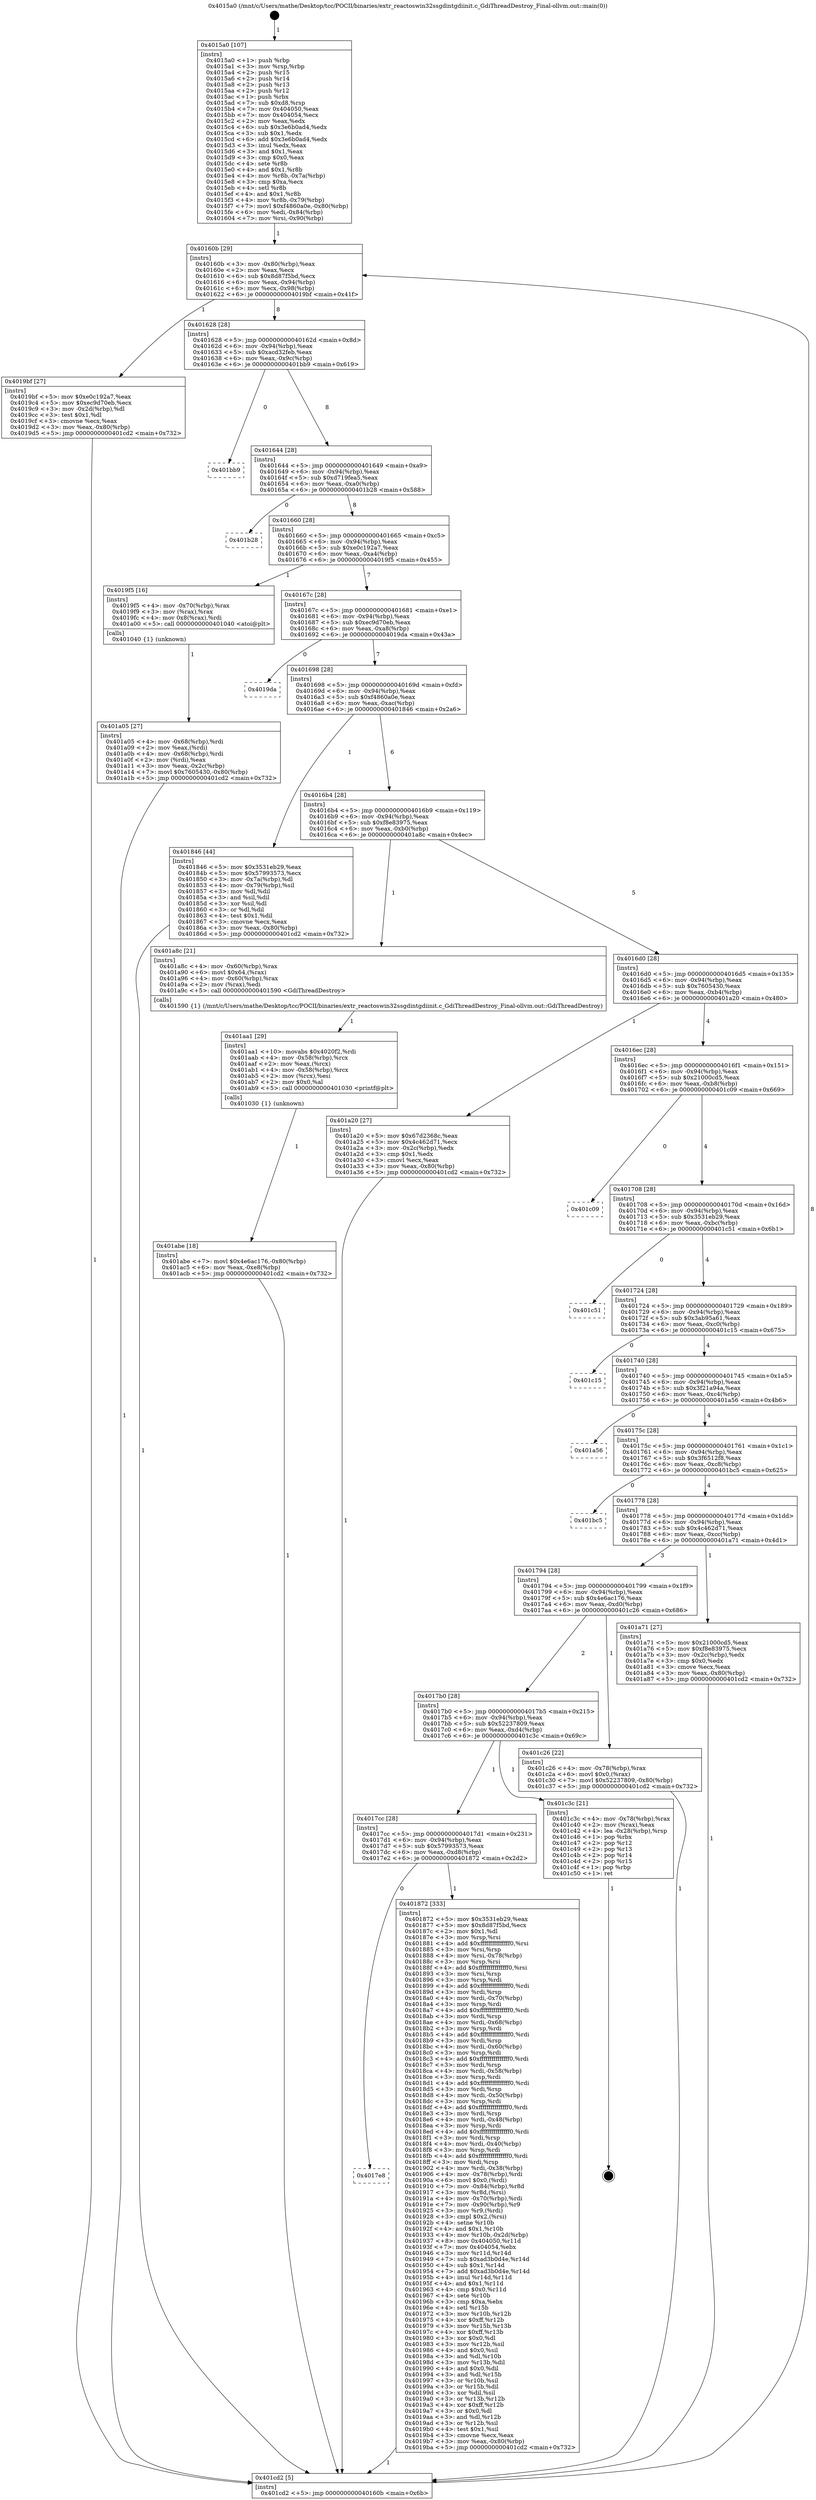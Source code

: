 digraph "0x4015a0" {
  label = "0x4015a0 (/mnt/c/Users/mathe/Desktop/tcc/POCII/binaries/extr_reactoswin32ssgdintgdiinit.c_GdiThreadDestroy_Final-ollvm.out::main(0))"
  labelloc = "t"
  node[shape=record]

  Entry [label="",width=0.3,height=0.3,shape=circle,fillcolor=black,style=filled]
  "0x40160b" [label="{
     0x40160b [29]\l
     | [instrs]\l
     &nbsp;&nbsp;0x40160b \<+3\>: mov -0x80(%rbp),%eax\l
     &nbsp;&nbsp;0x40160e \<+2\>: mov %eax,%ecx\l
     &nbsp;&nbsp;0x401610 \<+6\>: sub $0x8d87f5bd,%ecx\l
     &nbsp;&nbsp;0x401616 \<+6\>: mov %eax,-0x94(%rbp)\l
     &nbsp;&nbsp;0x40161c \<+6\>: mov %ecx,-0x98(%rbp)\l
     &nbsp;&nbsp;0x401622 \<+6\>: je 00000000004019bf \<main+0x41f\>\l
  }"]
  "0x4019bf" [label="{
     0x4019bf [27]\l
     | [instrs]\l
     &nbsp;&nbsp;0x4019bf \<+5\>: mov $0xe0c192a7,%eax\l
     &nbsp;&nbsp;0x4019c4 \<+5\>: mov $0xec9d70eb,%ecx\l
     &nbsp;&nbsp;0x4019c9 \<+3\>: mov -0x2d(%rbp),%dl\l
     &nbsp;&nbsp;0x4019cc \<+3\>: test $0x1,%dl\l
     &nbsp;&nbsp;0x4019cf \<+3\>: cmovne %ecx,%eax\l
     &nbsp;&nbsp;0x4019d2 \<+3\>: mov %eax,-0x80(%rbp)\l
     &nbsp;&nbsp;0x4019d5 \<+5\>: jmp 0000000000401cd2 \<main+0x732\>\l
  }"]
  "0x401628" [label="{
     0x401628 [28]\l
     | [instrs]\l
     &nbsp;&nbsp;0x401628 \<+5\>: jmp 000000000040162d \<main+0x8d\>\l
     &nbsp;&nbsp;0x40162d \<+6\>: mov -0x94(%rbp),%eax\l
     &nbsp;&nbsp;0x401633 \<+5\>: sub $0xacd32feb,%eax\l
     &nbsp;&nbsp;0x401638 \<+6\>: mov %eax,-0x9c(%rbp)\l
     &nbsp;&nbsp;0x40163e \<+6\>: je 0000000000401bb9 \<main+0x619\>\l
  }"]
  Exit [label="",width=0.3,height=0.3,shape=circle,fillcolor=black,style=filled,peripheries=2]
  "0x401bb9" [label="{
     0x401bb9\l
  }", style=dashed]
  "0x401644" [label="{
     0x401644 [28]\l
     | [instrs]\l
     &nbsp;&nbsp;0x401644 \<+5\>: jmp 0000000000401649 \<main+0xa9\>\l
     &nbsp;&nbsp;0x401649 \<+6\>: mov -0x94(%rbp),%eax\l
     &nbsp;&nbsp;0x40164f \<+5\>: sub $0xd719fea5,%eax\l
     &nbsp;&nbsp;0x401654 \<+6\>: mov %eax,-0xa0(%rbp)\l
     &nbsp;&nbsp;0x40165a \<+6\>: je 0000000000401b28 \<main+0x588\>\l
  }"]
  "0x401abe" [label="{
     0x401abe [18]\l
     | [instrs]\l
     &nbsp;&nbsp;0x401abe \<+7\>: movl $0x4e6ac176,-0x80(%rbp)\l
     &nbsp;&nbsp;0x401ac5 \<+6\>: mov %eax,-0xe8(%rbp)\l
     &nbsp;&nbsp;0x401acb \<+5\>: jmp 0000000000401cd2 \<main+0x732\>\l
  }"]
  "0x401b28" [label="{
     0x401b28\l
  }", style=dashed]
  "0x401660" [label="{
     0x401660 [28]\l
     | [instrs]\l
     &nbsp;&nbsp;0x401660 \<+5\>: jmp 0000000000401665 \<main+0xc5\>\l
     &nbsp;&nbsp;0x401665 \<+6\>: mov -0x94(%rbp),%eax\l
     &nbsp;&nbsp;0x40166b \<+5\>: sub $0xe0c192a7,%eax\l
     &nbsp;&nbsp;0x401670 \<+6\>: mov %eax,-0xa4(%rbp)\l
     &nbsp;&nbsp;0x401676 \<+6\>: je 00000000004019f5 \<main+0x455\>\l
  }"]
  "0x401aa1" [label="{
     0x401aa1 [29]\l
     | [instrs]\l
     &nbsp;&nbsp;0x401aa1 \<+10\>: movabs $0x4020f2,%rdi\l
     &nbsp;&nbsp;0x401aab \<+4\>: mov -0x58(%rbp),%rcx\l
     &nbsp;&nbsp;0x401aaf \<+2\>: mov %eax,(%rcx)\l
     &nbsp;&nbsp;0x401ab1 \<+4\>: mov -0x58(%rbp),%rcx\l
     &nbsp;&nbsp;0x401ab5 \<+2\>: mov (%rcx),%esi\l
     &nbsp;&nbsp;0x401ab7 \<+2\>: mov $0x0,%al\l
     &nbsp;&nbsp;0x401ab9 \<+5\>: call 0000000000401030 \<printf@plt\>\l
     | [calls]\l
     &nbsp;&nbsp;0x401030 \{1\} (unknown)\l
  }"]
  "0x4019f5" [label="{
     0x4019f5 [16]\l
     | [instrs]\l
     &nbsp;&nbsp;0x4019f5 \<+4\>: mov -0x70(%rbp),%rax\l
     &nbsp;&nbsp;0x4019f9 \<+3\>: mov (%rax),%rax\l
     &nbsp;&nbsp;0x4019fc \<+4\>: mov 0x8(%rax),%rdi\l
     &nbsp;&nbsp;0x401a00 \<+5\>: call 0000000000401040 \<atoi@plt\>\l
     | [calls]\l
     &nbsp;&nbsp;0x401040 \{1\} (unknown)\l
  }"]
  "0x40167c" [label="{
     0x40167c [28]\l
     | [instrs]\l
     &nbsp;&nbsp;0x40167c \<+5\>: jmp 0000000000401681 \<main+0xe1\>\l
     &nbsp;&nbsp;0x401681 \<+6\>: mov -0x94(%rbp),%eax\l
     &nbsp;&nbsp;0x401687 \<+5\>: sub $0xec9d70eb,%eax\l
     &nbsp;&nbsp;0x40168c \<+6\>: mov %eax,-0xa8(%rbp)\l
     &nbsp;&nbsp;0x401692 \<+6\>: je 00000000004019da \<main+0x43a\>\l
  }"]
  "0x401a05" [label="{
     0x401a05 [27]\l
     | [instrs]\l
     &nbsp;&nbsp;0x401a05 \<+4\>: mov -0x68(%rbp),%rdi\l
     &nbsp;&nbsp;0x401a09 \<+2\>: mov %eax,(%rdi)\l
     &nbsp;&nbsp;0x401a0b \<+4\>: mov -0x68(%rbp),%rdi\l
     &nbsp;&nbsp;0x401a0f \<+2\>: mov (%rdi),%eax\l
     &nbsp;&nbsp;0x401a11 \<+3\>: mov %eax,-0x2c(%rbp)\l
     &nbsp;&nbsp;0x401a14 \<+7\>: movl $0x7605430,-0x80(%rbp)\l
     &nbsp;&nbsp;0x401a1b \<+5\>: jmp 0000000000401cd2 \<main+0x732\>\l
  }"]
  "0x4019da" [label="{
     0x4019da\l
  }", style=dashed]
  "0x401698" [label="{
     0x401698 [28]\l
     | [instrs]\l
     &nbsp;&nbsp;0x401698 \<+5\>: jmp 000000000040169d \<main+0xfd\>\l
     &nbsp;&nbsp;0x40169d \<+6\>: mov -0x94(%rbp),%eax\l
     &nbsp;&nbsp;0x4016a3 \<+5\>: sub $0xf4860a0e,%eax\l
     &nbsp;&nbsp;0x4016a8 \<+6\>: mov %eax,-0xac(%rbp)\l
     &nbsp;&nbsp;0x4016ae \<+6\>: je 0000000000401846 \<main+0x2a6\>\l
  }"]
  "0x4017e8" [label="{
     0x4017e8\l
  }", style=dashed]
  "0x401846" [label="{
     0x401846 [44]\l
     | [instrs]\l
     &nbsp;&nbsp;0x401846 \<+5\>: mov $0x3531eb29,%eax\l
     &nbsp;&nbsp;0x40184b \<+5\>: mov $0x57993573,%ecx\l
     &nbsp;&nbsp;0x401850 \<+3\>: mov -0x7a(%rbp),%dl\l
     &nbsp;&nbsp;0x401853 \<+4\>: mov -0x79(%rbp),%sil\l
     &nbsp;&nbsp;0x401857 \<+3\>: mov %dl,%dil\l
     &nbsp;&nbsp;0x40185a \<+3\>: and %sil,%dil\l
     &nbsp;&nbsp;0x40185d \<+3\>: xor %sil,%dl\l
     &nbsp;&nbsp;0x401860 \<+3\>: or %dl,%dil\l
     &nbsp;&nbsp;0x401863 \<+4\>: test $0x1,%dil\l
     &nbsp;&nbsp;0x401867 \<+3\>: cmovne %ecx,%eax\l
     &nbsp;&nbsp;0x40186a \<+3\>: mov %eax,-0x80(%rbp)\l
     &nbsp;&nbsp;0x40186d \<+5\>: jmp 0000000000401cd2 \<main+0x732\>\l
  }"]
  "0x4016b4" [label="{
     0x4016b4 [28]\l
     | [instrs]\l
     &nbsp;&nbsp;0x4016b4 \<+5\>: jmp 00000000004016b9 \<main+0x119\>\l
     &nbsp;&nbsp;0x4016b9 \<+6\>: mov -0x94(%rbp),%eax\l
     &nbsp;&nbsp;0x4016bf \<+5\>: sub $0xf8e83975,%eax\l
     &nbsp;&nbsp;0x4016c4 \<+6\>: mov %eax,-0xb0(%rbp)\l
     &nbsp;&nbsp;0x4016ca \<+6\>: je 0000000000401a8c \<main+0x4ec\>\l
  }"]
  "0x401cd2" [label="{
     0x401cd2 [5]\l
     | [instrs]\l
     &nbsp;&nbsp;0x401cd2 \<+5\>: jmp 000000000040160b \<main+0x6b\>\l
  }"]
  "0x4015a0" [label="{
     0x4015a0 [107]\l
     | [instrs]\l
     &nbsp;&nbsp;0x4015a0 \<+1\>: push %rbp\l
     &nbsp;&nbsp;0x4015a1 \<+3\>: mov %rsp,%rbp\l
     &nbsp;&nbsp;0x4015a4 \<+2\>: push %r15\l
     &nbsp;&nbsp;0x4015a6 \<+2\>: push %r14\l
     &nbsp;&nbsp;0x4015a8 \<+2\>: push %r13\l
     &nbsp;&nbsp;0x4015aa \<+2\>: push %r12\l
     &nbsp;&nbsp;0x4015ac \<+1\>: push %rbx\l
     &nbsp;&nbsp;0x4015ad \<+7\>: sub $0xd8,%rsp\l
     &nbsp;&nbsp;0x4015b4 \<+7\>: mov 0x404050,%eax\l
     &nbsp;&nbsp;0x4015bb \<+7\>: mov 0x404054,%ecx\l
     &nbsp;&nbsp;0x4015c2 \<+2\>: mov %eax,%edx\l
     &nbsp;&nbsp;0x4015c4 \<+6\>: sub $0x3e6b0ad4,%edx\l
     &nbsp;&nbsp;0x4015ca \<+3\>: sub $0x1,%edx\l
     &nbsp;&nbsp;0x4015cd \<+6\>: add $0x3e6b0ad4,%edx\l
     &nbsp;&nbsp;0x4015d3 \<+3\>: imul %edx,%eax\l
     &nbsp;&nbsp;0x4015d6 \<+3\>: and $0x1,%eax\l
     &nbsp;&nbsp;0x4015d9 \<+3\>: cmp $0x0,%eax\l
     &nbsp;&nbsp;0x4015dc \<+4\>: sete %r8b\l
     &nbsp;&nbsp;0x4015e0 \<+4\>: and $0x1,%r8b\l
     &nbsp;&nbsp;0x4015e4 \<+4\>: mov %r8b,-0x7a(%rbp)\l
     &nbsp;&nbsp;0x4015e8 \<+3\>: cmp $0xa,%ecx\l
     &nbsp;&nbsp;0x4015eb \<+4\>: setl %r8b\l
     &nbsp;&nbsp;0x4015ef \<+4\>: and $0x1,%r8b\l
     &nbsp;&nbsp;0x4015f3 \<+4\>: mov %r8b,-0x79(%rbp)\l
     &nbsp;&nbsp;0x4015f7 \<+7\>: movl $0xf4860a0e,-0x80(%rbp)\l
     &nbsp;&nbsp;0x4015fe \<+6\>: mov %edi,-0x84(%rbp)\l
     &nbsp;&nbsp;0x401604 \<+7\>: mov %rsi,-0x90(%rbp)\l
  }"]
  "0x401872" [label="{
     0x401872 [333]\l
     | [instrs]\l
     &nbsp;&nbsp;0x401872 \<+5\>: mov $0x3531eb29,%eax\l
     &nbsp;&nbsp;0x401877 \<+5\>: mov $0x8d87f5bd,%ecx\l
     &nbsp;&nbsp;0x40187c \<+2\>: mov $0x1,%dl\l
     &nbsp;&nbsp;0x40187e \<+3\>: mov %rsp,%rsi\l
     &nbsp;&nbsp;0x401881 \<+4\>: add $0xfffffffffffffff0,%rsi\l
     &nbsp;&nbsp;0x401885 \<+3\>: mov %rsi,%rsp\l
     &nbsp;&nbsp;0x401888 \<+4\>: mov %rsi,-0x78(%rbp)\l
     &nbsp;&nbsp;0x40188c \<+3\>: mov %rsp,%rsi\l
     &nbsp;&nbsp;0x40188f \<+4\>: add $0xfffffffffffffff0,%rsi\l
     &nbsp;&nbsp;0x401893 \<+3\>: mov %rsi,%rsp\l
     &nbsp;&nbsp;0x401896 \<+3\>: mov %rsp,%rdi\l
     &nbsp;&nbsp;0x401899 \<+4\>: add $0xfffffffffffffff0,%rdi\l
     &nbsp;&nbsp;0x40189d \<+3\>: mov %rdi,%rsp\l
     &nbsp;&nbsp;0x4018a0 \<+4\>: mov %rdi,-0x70(%rbp)\l
     &nbsp;&nbsp;0x4018a4 \<+3\>: mov %rsp,%rdi\l
     &nbsp;&nbsp;0x4018a7 \<+4\>: add $0xfffffffffffffff0,%rdi\l
     &nbsp;&nbsp;0x4018ab \<+3\>: mov %rdi,%rsp\l
     &nbsp;&nbsp;0x4018ae \<+4\>: mov %rdi,-0x68(%rbp)\l
     &nbsp;&nbsp;0x4018b2 \<+3\>: mov %rsp,%rdi\l
     &nbsp;&nbsp;0x4018b5 \<+4\>: add $0xfffffffffffffff0,%rdi\l
     &nbsp;&nbsp;0x4018b9 \<+3\>: mov %rdi,%rsp\l
     &nbsp;&nbsp;0x4018bc \<+4\>: mov %rdi,-0x60(%rbp)\l
     &nbsp;&nbsp;0x4018c0 \<+3\>: mov %rsp,%rdi\l
     &nbsp;&nbsp;0x4018c3 \<+4\>: add $0xfffffffffffffff0,%rdi\l
     &nbsp;&nbsp;0x4018c7 \<+3\>: mov %rdi,%rsp\l
     &nbsp;&nbsp;0x4018ca \<+4\>: mov %rdi,-0x58(%rbp)\l
     &nbsp;&nbsp;0x4018ce \<+3\>: mov %rsp,%rdi\l
     &nbsp;&nbsp;0x4018d1 \<+4\>: add $0xfffffffffffffff0,%rdi\l
     &nbsp;&nbsp;0x4018d5 \<+3\>: mov %rdi,%rsp\l
     &nbsp;&nbsp;0x4018d8 \<+4\>: mov %rdi,-0x50(%rbp)\l
     &nbsp;&nbsp;0x4018dc \<+3\>: mov %rsp,%rdi\l
     &nbsp;&nbsp;0x4018df \<+4\>: add $0xfffffffffffffff0,%rdi\l
     &nbsp;&nbsp;0x4018e3 \<+3\>: mov %rdi,%rsp\l
     &nbsp;&nbsp;0x4018e6 \<+4\>: mov %rdi,-0x48(%rbp)\l
     &nbsp;&nbsp;0x4018ea \<+3\>: mov %rsp,%rdi\l
     &nbsp;&nbsp;0x4018ed \<+4\>: add $0xfffffffffffffff0,%rdi\l
     &nbsp;&nbsp;0x4018f1 \<+3\>: mov %rdi,%rsp\l
     &nbsp;&nbsp;0x4018f4 \<+4\>: mov %rdi,-0x40(%rbp)\l
     &nbsp;&nbsp;0x4018f8 \<+3\>: mov %rsp,%rdi\l
     &nbsp;&nbsp;0x4018fb \<+4\>: add $0xfffffffffffffff0,%rdi\l
     &nbsp;&nbsp;0x4018ff \<+3\>: mov %rdi,%rsp\l
     &nbsp;&nbsp;0x401902 \<+4\>: mov %rdi,-0x38(%rbp)\l
     &nbsp;&nbsp;0x401906 \<+4\>: mov -0x78(%rbp),%rdi\l
     &nbsp;&nbsp;0x40190a \<+6\>: movl $0x0,(%rdi)\l
     &nbsp;&nbsp;0x401910 \<+7\>: mov -0x84(%rbp),%r8d\l
     &nbsp;&nbsp;0x401917 \<+3\>: mov %r8d,(%rsi)\l
     &nbsp;&nbsp;0x40191a \<+4\>: mov -0x70(%rbp),%rdi\l
     &nbsp;&nbsp;0x40191e \<+7\>: mov -0x90(%rbp),%r9\l
     &nbsp;&nbsp;0x401925 \<+3\>: mov %r9,(%rdi)\l
     &nbsp;&nbsp;0x401928 \<+3\>: cmpl $0x2,(%rsi)\l
     &nbsp;&nbsp;0x40192b \<+4\>: setne %r10b\l
     &nbsp;&nbsp;0x40192f \<+4\>: and $0x1,%r10b\l
     &nbsp;&nbsp;0x401933 \<+4\>: mov %r10b,-0x2d(%rbp)\l
     &nbsp;&nbsp;0x401937 \<+8\>: mov 0x404050,%r11d\l
     &nbsp;&nbsp;0x40193f \<+7\>: mov 0x404054,%ebx\l
     &nbsp;&nbsp;0x401946 \<+3\>: mov %r11d,%r14d\l
     &nbsp;&nbsp;0x401949 \<+7\>: sub $0xad3b0d4e,%r14d\l
     &nbsp;&nbsp;0x401950 \<+4\>: sub $0x1,%r14d\l
     &nbsp;&nbsp;0x401954 \<+7\>: add $0xad3b0d4e,%r14d\l
     &nbsp;&nbsp;0x40195b \<+4\>: imul %r14d,%r11d\l
     &nbsp;&nbsp;0x40195f \<+4\>: and $0x1,%r11d\l
     &nbsp;&nbsp;0x401963 \<+4\>: cmp $0x0,%r11d\l
     &nbsp;&nbsp;0x401967 \<+4\>: sete %r10b\l
     &nbsp;&nbsp;0x40196b \<+3\>: cmp $0xa,%ebx\l
     &nbsp;&nbsp;0x40196e \<+4\>: setl %r15b\l
     &nbsp;&nbsp;0x401972 \<+3\>: mov %r10b,%r12b\l
     &nbsp;&nbsp;0x401975 \<+4\>: xor $0xff,%r12b\l
     &nbsp;&nbsp;0x401979 \<+3\>: mov %r15b,%r13b\l
     &nbsp;&nbsp;0x40197c \<+4\>: xor $0xff,%r13b\l
     &nbsp;&nbsp;0x401980 \<+3\>: xor $0x0,%dl\l
     &nbsp;&nbsp;0x401983 \<+3\>: mov %r12b,%sil\l
     &nbsp;&nbsp;0x401986 \<+4\>: and $0x0,%sil\l
     &nbsp;&nbsp;0x40198a \<+3\>: and %dl,%r10b\l
     &nbsp;&nbsp;0x40198d \<+3\>: mov %r13b,%dil\l
     &nbsp;&nbsp;0x401990 \<+4\>: and $0x0,%dil\l
     &nbsp;&nbsp;0x401994 \<+3\>: and %dl,%r15b\l
     &nbsp;&nbsp;0x401997 \<+3\>: or %r10b,%sil\l
     &nbsp;&nbsp;0x40199a \<+3\>: or %r15b,%dil\l
     &nbsp;&nbsp;0x40199d \<+3\>: xor %dil,%sil\l
     &nbsp;&nbsp;0x4019a0 \<+3\>: or %r13b,%r12b\l
     &nbsp;&nbsp;0x4019a3 \<+4\>: xor $0xff,%r12b\l
     &nbsp;&nbsp;0x4019a7 \<+3\>: or $0x0,%dl\l
     &nbsp;&nbsp;0x4019aa \<+3\>: and %dl,%r12b\l
     &nbsp;&nbsp;0x4019ad \<+3\>: or %r12b,%sil\l
     &nbsp;&nbsp;0x4019b0 \<+4\>: test $0x1,%sil\l
     &nbsp;&nbsp;0x4019b4 \<+3\>: cmovne %ecx,%eax\l
     &nbsp;&nbsp;0x4019b7 \<+3\>: mov %eax,-0x80(%rbp)\l
     &nbsp;&nbsp;0x4019ba \<+5\>: jmp 0000000000401cd2 \<main+0x732\>\l
  }"]
  "0x401a8c" [label="{
     0x401a8c [21]\l
     | [instrs]\l
     &nbsp;&nbsp;0x401a8c \<+4\>: mov -0x60(%rbp),%rax\l
     &nbsp;&nbsp;0x401a90 \<+6\>: movl $0x64,(%rax)\l
     &nbsp;&nbsp;0x401a96 \<+4\>: mov -0x60(%rbp),%rax\l
     &nbsp;&nbsp;0x401a9a \<+2\>: mov (%rax),%edi\l
     &nbsp;&nbsp;0x401a9c \<+5\>: call 0000000000401590 \<GdiThreadDestroy\>\l
     | [calls]\l
     &nbsp;&nbsp;0x401590 \{1\} (/mnt/c/Users/mathe/Desktop/tcc/POCII/binaries/extr_reactoswin32ssgdintgdiinit.c_GdiThreadDestroy_Final-ollvm.out::GdiThreadDestroy)\l
  }"]
  "0x4016d0" [label="{
     0x4016d0 [28]\l
     | [instrs]\l
     &nbsp;&nbsp;0x4016d0 \<+5\>: jmp 00000000004016d5 \<main+0x135\>\l
     &nbsp;&nbsp;0x4016d5 \<+6\>: mov -0x94(%rbp),%eax\l
     &nbsp;&nbsp;0x4016db \<+5\>: sub $0x7605430,%eax\l
     &nbsp;&nbsp;0x4016e0 \<+6\>: mov %eax,-0xb4(%rbp)\l
     &nbsp;&nbsp;0x4016e6 \<+6\>: je 0000000000401a20 \<main+0x480\>\l
  }"]
  "0x4017cc" [label="{
     0x4017cc [28]\l
     | [instrs]\l
     &nbsp;&nbsp;0x4017cc \<+5\>: jmp 00000000004017d1 \<main+0x231\>\l
     &nbsp;&nbsp;0x4017d1 \<+6\>: mov -0x94(%rbp),%eax\l
     &nbsp;&nbsp;0x4017d7 \<+5\>: sub $0x57993573,%eax\l
     &nbsp;&nbsp;0x4017dc \<+6\>: mov %eax,-0xd8(%rbp)\l
     &nbsp;&nbsp;0x4017e2 \<+6\>: je 0000000000401872 \<main+0x2d2\>\l
  }"]
  "0x401a20" [label="{
     0x401a20 [27]\l
     | [instrs]\l
     &nbsp;&nbsp;0x401a20 \<+5\>: mov $0x67d2368c,%eax\l
     &nbsp;&nbsp;0x401a25 \<+5\>: mov $0x4c462d71,%ecx\l
     &nbsp;&nbsp;0x401a2a \<+3\>: mov -0x2c(%rbp),%edx\l
     &nbsp;&nbsp;0x401a2d \<+3\>: cmp $0x1,%edx\l
     &nbsp;&nbsp;0x401a30 \<+3\>: cmovl %ecx,%eax\l
     &nbsp;&nbsp;0x401a33 \<+3\>: mov %eax,-0x80(%rbp)\l
     &nbsp;&nbsp;0x401a36 \<+5\>: jmp 0000000000401cd2 \<main+0x732\>\l
  }"]
  "0x4016ec" [label="{
     0x4016ec [28]\l
     | [instrs]\l
     &nbsp;&nbsp;0x4016ec \<+5\>: jmp 00000000004016f1 \<main+0x151\>\l
     &nbsp;&nbsp;0x4016f1 \<+6\>: mov -0x94(%rbp),%eax\l
     &nbsp;&nbsp;0x4016f7 \<+5\>: sub $0x21000cd5,%eax\l
     &nbsp;&nbsp;0x4016fc \<+6\>: mov %eax,-0xb8(%rbp)\l
     &nbsp;&nbsp;0x401702 \<+6\>: je 0000000000401c09 \<main+0x669\>\l
  }"]
  "0x401c3c" [label="{
     0x401c3c [21]\l
     | [instrs]\l
     &nbsp;&nbsp;0x401c3c \<+4\>: mov -0x78(%rbp),%rax\l
     &nbsp;&nbsp;0x401c40 \<+2\>: mov (%rax),%eax\l
     &nbsp;&nbsp;0x401c42 \<+4\>: lea -0x28(%rbp),%rsp\l
     &nbsp;&nbsp;0x401c46 \<+1\>: pop %rbx\l
     &nbsp;&nbsp;0x401c47 \<+2\>: pop %r12\l
     &nbsp;&nbsp;0x401c49 \<+2\>: pop %r13\l
     &nbsp;&nbsp;0x401c4b \<+2\>: pop %r14\l
     &nbsp;&nbsp;0x401c4d \<+2\>: pop %r15\l
     &nbsp;&nbsp;0x401c4f \<+1\>: pop %rbp\l
     &nbsp;&nbsp;0x401c50 \<+1\>: ret\l
  }"]
  "0x401c09" [label="{
     0x401c09\l
  }", style=dashed]
  "0x401708" [label="{
     0x401708 [28]\l
     | [instrs]\l
     &nbsp;&nbsp;0x401708 \<+5\>: jmp 000000000040170d \<main+0x16d\>\l
     &nbsp;&nbsp;0x40170d \<+6\>: mov -0x94(%rbp),%eax\l
     &nbsp;&nbsp;0x401713 \<+5\>: sub $0x3531eb29,%eax\l
     &nbsp;&nbsp;0x401718 \<+6\>: mov %eax,-0xbc(%rbp)\l
     &nbsp;&nbsp;0x40171e \<+6\>: je 0000000000401c51 \<main+0x6b1\>\l
  }"]
  "0x4017b0" [label="{
     0x4017b0 [28]\l
     | [instrs]\l
     &nbsp;&nbsp;0x4017b0 \<+5\>: jmp 00000000004017b5 \<main+0x215\>\l
     &nbsp;&nbsp;0x4017b5 \<+6\>: mov -0x94(%rbp),%eax\l
     &nbsp;&nbsp;0x4017bb \<+5\>: sub $0x52237809,%eax\l
     &nbsp;&nbsp;0x4017c0 \<+6\>: mov %eax,-0xd4(%rbp)\l
     &nbsp;&nbsp;0x4017c6 \<+6\>: je 0000000000401c3c \<main+0x69c\>\l
  }"]
  "0x401c51" [label="{
     0x401c51\l
  }", style=dashed]
  "0x401724" [label="{
     0x401724 [28]\l
     | [instrs]\l
     &nbsp;&nbsp;0x401724 \<+5\>: jmp 0000000000401729 \<main+0x189\>\l
     &nbsp;&nbsp;0x401729 \<+6\>: mov -0x94(%rbp),%eax\l
     &nbsp;&nbsp;0x40172f \<+5\>: sub $0x3ab95a61,%eax\l
     &nbsp;&nbsp;0x401734 \<+6\>: mov %eax,-0xc0(%rbp)\l
     &nbsp;&nbsp;0x40173a \<+6\>: je 0000000000401c15 \<main+0x675\>\l
  }"]
  "0x401c26" [label="{
     0x401c26 [22]\l
     | [instrs]\l
     &nbsp;&nbsp;0x401c26 \<+4\>: mov -0x78(%rbp),%rax\l
     &nbsp;&nbsp;0x401c2a \<+6\>: movl $0x0,(%rax)\l
     &nbsp;&nbsp;0x401c30 \<+7\>: movl $0x52237809,-0x80(%rbp)\l
     &nbsp;&nbsp;0x401c37 \<+5\>: jmp 0000000000401cd2 \<main+0x732\>\l
  }"]
  "0x401c15" [label="{
     0x401c15\l
  }", style=dashed]
  "0x401740" [label="{
     0x401740 [28]\l
     | [instrs]\l
     &nbsp;&nbsp;0x401740 \<+5\>: jmp 0000000000401745 \<main+0x1a5\>\l
     &nbsp;&nbsp;0x401745 \<+6\>: mov -0x94(%rbp),%eax\l
     &nbsp;&nbsp;0x40174b \<+5\>: sub $0x3f21a94a,%eax\l
     &nbsp;&nbsp;0x401750 \<+6\>: mov %eax,-0xc4(%rbp)\l
     &nbsp;&nbsp;0x401756 \<+6\>: je 0000000000401a56 \<main+0x4b6\>\l
  }"]
  "0x401794" [label="{
     0x401794 [28]\l
     | [instrs]\l
     &nbsp;&nbsp;0x401794 \<+5\>: jmp 0000000000401799 \<main+0x1f9\>\l
     &nbsp;&nbsp;0x401799 \<+6\>: mov -0x94(%rbp),%eax\l
     &nbsp;&nbsp;0x40179f \<+5\>: sub $0x4e6ac176,%eax\l
     &nbsp;&nbsp;0x4017a4 \<+6\>: mov %eax,-0xd0(%rbp)\l
     &nbsp;&nbsp;0x4017aa \<+6\>: je 0000000000401c26 \<main+0x686\>\l
  }"]
  "0x401a56" [label="{
     0x401a56\l
  }", style=dashed]
  "0x40175c" [label="{
     0x40175c [28]\l
     | [instrs]\l
     &nbsp;&nbsp;0x40175c \<+5\>: jmp 0000000000401761 \<main+0x1c1\>\l
     &nbsp;&nbsp;0x401761 \<+6\>: mov -0x94(%rbp),%eax\l
     &nbsp;&nbsp;0x401767 \<+5\>: sub $0x3f6512f8,%eax\l
     &nbsp;&nbsp;0x40176c \<+6\>: mov %eax,-0xc8(%rbp)\l
     &nbsp;&nbsp;0x401772 \<+6\>: je 0000000000401bc5 \<main+0x625\>\l
  }"]
  "0x401a71" [label="{
     0x401a71 [27]\l
     | [instrs]\l
     &nbsp;&nbsp;0x401a71 \<+5\>: mov $0x21000cd5,%eax\l
     &nbsp;&nbsp;0x401a76 \<+5\>: mov $0xf8e83975,%ecx\l
     &nbsp;&nbsp;0x401a7b \<+3\>: mov -0x2c(%rbp),%edx\l
     &nbsp;&nbsp;0x401a7e \<+3\>: cmp $0x0,%edx\l
     &nbsp;&nbsp;0x401a81 \<+3\>: cmove %ecx,%eax\l
     &nbsp;&nbsp;0x401a84 \<+3\>: mov %eax,-0x80(%rbp)\l
     &nbsp;&nbsp;0x401a87 \<+5\>: jmp 0000000000401cd2 \<main+0x732\>\l
  }"]
  "0x401bc5" [label="{
     0x401bc5\l
  }", style=dashed]
  "0x401778" [label="{
     0x401778 [28]\l
     | [instrs]\l
     &nbsp;&nbsp;0x401778 \<+5\>: jmp 000000000040177d \<main+0x1dd\>\l
     &nbsp;&nbsp;0x40177d \<+6\>: mov -0x94(%rbp),%eax\l
     &nbsp;&nbsp;0x401783 \<+5\>: sub $0x4c462d71,%eax\l
     &nbsp;&nbsp;0x401788 \<+6\>: mov %eax,-0xcc(%rbp)\l
     &nbsp;&nbsp;0x40178e \<+6\>: je 0000000000401a71 \<main+0x4d1\>\l
  }"]
  Entry -> "0x4015a0" [label=" 1"]
  "0x40160b" -> "0x4019bf" [label=" 1"]
  "0x40160b" -> "0x401628" [label=" 8"]
  "0x401c3c" -> Exit [label=" 1"]
  "0x401628" -> "0x401bb9" [label=" 0"]
  "0x401628" -> "0x401644" [label=" 8"]
  "0x401c26" -> "0x401cd2" [label=" 1"]
  "0x401644" -> "0x401b28" [label=" 0"]
  "0x401644" -> "0x401660" [label=" 8"]
  "0x401abe" -> "0x401cd2" [label=" 1"]
  "0x401660" -> "0x4019f5" [label=" 1"]
  "0x401660" -> "0x40167c" [label=" 7"]
  "0x401aa1" -> "0x401abe" [label=" 1"]
  "0x40167c" -> "0x4019da" [label=" 0"]
  "0x40167c" -> "0x401698" [label=" 7"]
  "0x401a8c" -> "0x401aa1" [label=" 1"]
  "0x401698" -> "0x401846" [label=" 1"]
  "0x401698" -> "0x4016b4" [label=" 6"]
  "0x401846" -> "0x401cd2" [label=" 1"]
  "0x4015a0" -> "0x40160b" [label=" 1"]
  "0x401cd2" -> "0x40160b" [label=" 8"]
  "0x401a20" -> "0x401cd2" [label=" 1"]
  "0x4016b4" -> "0x401a8c" [label=" 1"]
  "0x4016b4" -> "0x4016d0" [label=" 5"]
  "0x401a05" -> "0x401cd2" [label=" 1"]
  "0x4016d0" -> "0x401a20" [label=" 1"]
  "0x4016d0" -> "0x4016ec" [label=" 4"]
  "0x4019bf" -> "0x401cd2" [label=" 1"]
  "0x4016ec" -> "0x401c09" [label=" 0"]
  "0x4016ec" -> "0x401708" [label=" 4"]
  "0x401872" -> "0x401cd2" [label=" 1"]
  "0x401708" -> "0x401c51" [label=" 0"]
  "0x401708" -> "0x401724" [label=" 4"]
  "0x4017cc" -> "0x4017e8" [label=" 0"]
  "0x401724" -> "0x401c15" [label=" 0"]
  "0x401724" -> "0x401740" [label=" 4"]
  "0x4017cc" -> "0x401872" [label=" 1"]
  "0x401740" -> "0x401a56" [label=" 0"]
  "0x401740" -> "0x40175c" [label=" 4"]
  "0x4017b0" -> "0x4017cc" [label=" 1"]
  "0x40175c" -> "0x401bc5" [label=" 0"]
  "0x40175c" -> "0x401778" [label=" 4"]
  "0x4017b0" -> "0x401c3c" [label=" 1"]
  "0x401778" -> "0x401a71" [label=" 1"]
  "0x401778" -> "0x401794" [label=" 3"]
  "0x4019f5" -> "0x401a05" [label=" 1"]
  "0x401794" -> "0x401c26" [label=" 1"]
  "0x401794" -> "0x4017b0" [label=" 2"]
  "0x401a71" -> "0x401cd2" [label=" 1"]
}
